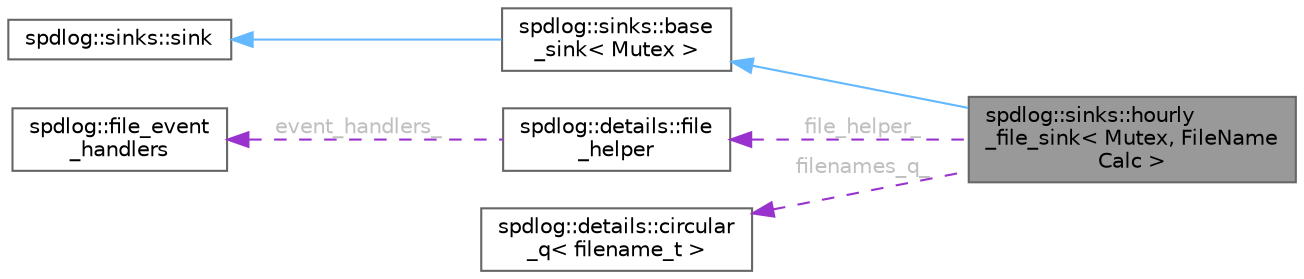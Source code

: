 digraph "spdlog::sinks::hourly_file_sink&lt; Mutex, FileNameCalc &gt;"
{
 // LATEX_PDF_SIZE
  bgcolor="transparent";
  edge [fontname=Helvetica,fontsize=10,labelfontname=Helvetica,labelfontsize=10];
  node [fontname=Helvetica,fontsize=10,shape=box,height=0.2,width=0.4];
  rankdir="LR";
  Node1 [id="Node000001",label="spdlog::sinks::hourly\l_file_sink\< Mutex, FileName\lCalc \>",height=0.2,width=0.4,color="gray40", fillcolor="grey60", style="filled", fontcolor="black",tooltip=" "];
  Node2 -> Node1 [id="edge1_Node000001_Node000002",dir="back",color="steelblue1",style="solid",tooltip=" "];
  Node2 [id="Node000002",label="spdlog::sinks::base\l_sink\< Mutex \>",height=0.2,width=0.4,color="gray40", fillcolor="white", style="filled",URL="$classspdlog_1_1sinks_1_1base__sink.html",tooltip=" "];
  Node3 -> Node2 [id="edge2_Node000002_Node000003",dir="back",color="steelblue1",style="solid",tooltip=" "];
  Node3 [id="Node000003",label="spdlog::sinks::sink",height=0.2,width=0.4,color="gray40", fillcolor="white", style="filled",URL="$classspdlog_1_1sinks_1_1sink.html",tooltip=" "];
  Node4 -> Node1 [id="edge3_Node000001_Node000004",dir="back",color="darkorchid3",style="dashed",tooltip=" ",label=" file_helper_",fontcolor="grey" ];
  Node4 [id="Node000004",label="spdlog::details::file\l_helper",height=0.2,width=0.4,color="gray40", fillcolor="white", style="filled",URL="$classspdlog_1_1details_1_1file__helper.html",tooltip=" "];
  Node5 -> Node4 [id="edge4_Node000004_Node000005",dir="back",color="darkorchid3",style="dashed",tooltip=" ",label=" event_handlers_",fontcolor="grey" ];
  Node5 [id="Node000005",label="spdlog::file_event\l_handlers",height=0.2,width=0.4,color="gray40", fillcolor="white", style="filled",URL="$structspdlog_1_1file__event__handlers.html",tooltip=" "];
  Node6 -> Node1 [id="edge5_Node000001_Node000006",dir="back",color="darkorchid3",style="dashed",tooltip=" ",label=" filenames_q_",fontcolor="grey" ];
  Node6 [id="Node000006",label="spdlog::details::circular\l_q\< filename_t \>",height=0.2,width=0.4,color="gray40", fillcolor="white", style="filled",URL="$classspdlog_1_1details_1_1circular__q.html",tooltip=" "];
}
